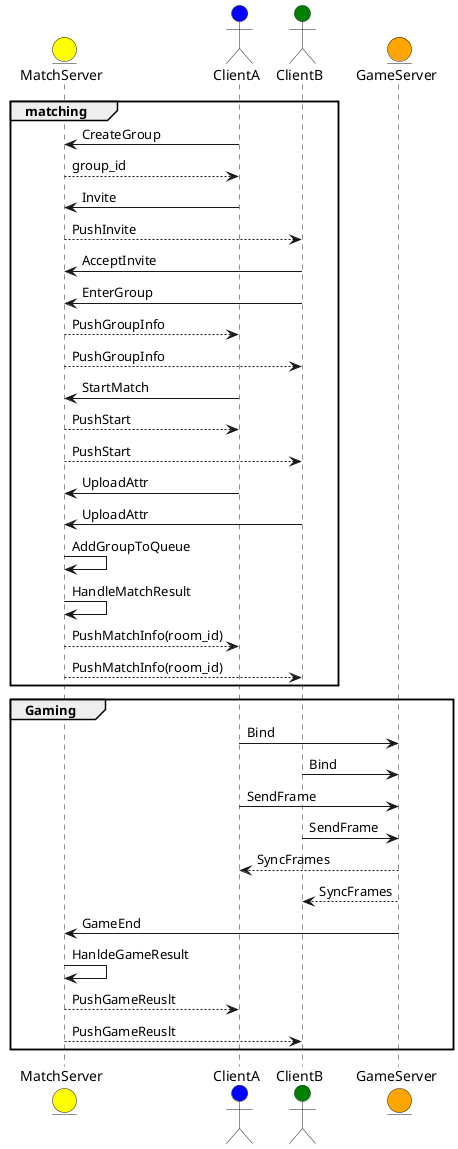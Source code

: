 @startuml
'https://plantuml.com/sequence-diagram
entity MatchServer as Match #yellow
actor ClientA  as ClientA #blue
actor ClientB as ClientB #green
entity GameServer as GameServer #orange

group matching
    ClientA -> Match: CreateGroup
    Match --> ClientA: group_id

    ClientA -> Match: Invite
    Match --> ClientB: PushInvite

    ClientB -> Match: AcceptInvite
    ClientB -> Match: EnterGroup
    Match --> ClientA: PushGroupInfo
    Match --> ClientB: PushGroupInfo

    ClientA -> Match: StartMatch
    Match --> ClientA: PushStart
    Match --> ClientB: PushStart

    ClientA -> Match: UploadAttr
    ClientB -> Match: UploadAttr

    Match -> Match: AddGroupToQueue
    Match -> Match: HandleMatchResult
    Match --> ClientA: PushMatchInfo(room_id)
    Match --> ClientB: PushMatchInfo(room_id)
end

group Gaming
    ClientA -> GameServer: Bind
    ClientB -> GameServer: Bind
    ClientA -> GameServer: SendFrame
    ClientB -> GameServer: SendFrame
    GameServer --> ClientA: SyncFrames
    GameServer --> ClientB: SyncFrames

    GameServer -> Match: GameEnd
    Match -> Match: HanldeGameResult
    Match --> ClientA: PushGameReuslt
    Match --> ClientB: PushGameReuslt
end
@enduml